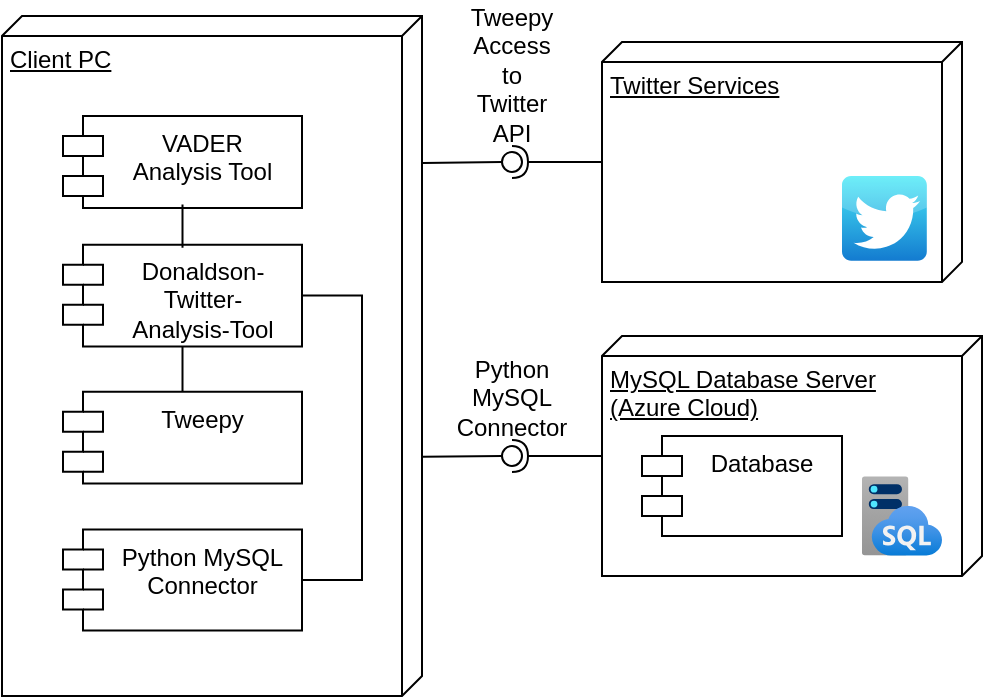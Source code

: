 <mxfile version="20.6.0" type="github" pages="2">
  <diagram id="WrF1fSrl6YOMWJNm9HCv" name="Page-1">
    <mxGraphModel dx="1422" dy="762" grid="1" gridSize="10" guides="1" tooltips="1" connect="1" arrows="1" fold="1" page="1" pageScale="1" pageWidth="850" pageHeight="3500" math="0" shadow="0">
      <root>
        <mxCell id="0" />
        <mxCell id="1" parent="0" />
        <mxCell id="w7m0Fat6c1bRsjCkgvyw-8" value="" style="rounded=0;orthogonalLoop=1;jettySize=auto;html=1;endArrow=none;endFill=0;sketch=0;sourcePerimeterSpacing=0;targetPerimeterSpacing=0;exitX=0.648;exitY=-0.001;exitDx=0;exitDy=0;exitPerimeter=0;" parent="1" source="w7m0Fat6c1bRsjCkgvyw-2" target="w7m0Fat6c1bRsjCkgvyw-10" edge="1">
          <mxGeometry relative="1" as="geometry">
            <mxPoint x="350" y="620" as="sourcePoint" />
          </mxGeometry>
        </mxCell>
        <mxCell id="w7m0Fat6c1bRsjCkgvyw-9" value="" style="rounded=0;orthogonalLoop=1;jettySize=auto;html=1;endArrow=halfCircle;endFill=0;entryX=0.5;entryY=0.5;endSize=6;strokeWidth=1;sketch=0;" parent="1" source="w7m0Fat6c1bRsjCkgvyw-1" target="w7m0Fat6c1bRsjCkgvyw-10" edge="1">
          <mxGeometry relative="1" as="geometry">
            <mxPoint x="140" y="250" as="sourcePoint" />
          </mxGeometry>
        </mxCell>
        <mxCell id="w7m0Fat6c1bRsjCkgvyw-10" value="Python MySQL Connector" style="ellipse;whiteSpace=wrap;html=1;align=center;aspect=fixed;resizable=0;points=[];outlineConnect=0;sketch=0;labelPosition=center;verticalLabelPosition=top;verticalAlign=bottom;" parent="1" vertex="1">
          <mxGeometry x="280" y="575" width="10" height="10" as="geometry" />
        </mxCell>
        <mxCell id="w7m0Fat6c1bRsjCkgvyw-12" value="" style="rounded=0;orthogonalLoop=1;jettySize=auto;html=1;endArrow=none;endFill=0;sketch=0;sourcePerimeterSpacing=0;targetPerimeterSpacing=0;exitX=0.216;exitY=-0.002;exitDx=0;exitDy=0;exitPerimeter=0;" parent="1" source="w7m0Fat6c1bRsjCkgvyw-2" target="w7m0Fat6c1bRsjCkgvyw-14" edge="1">
          <mxGeometry relative="1" as="geometry">
            <mxPoint x="380" y="490" as="sourcePoint" />
          </mxGeometry>
        </mxCell>
        <mxCell id="w7m0Fat6c1bRsjCkgvyw-13" value="" style="rounded=0;orthogonalLoop=1;jettySize=auto;html=1;endArrow=halfCircle;endFill=0;entryX=0.5;entryY=0.5;endSize=6;strokeWidth=1;sketch=0;" parent="1" source="w7m0Fat6c1bRsjCkgvyw-15" target="w7m0Fat6c1bRsjCkgvyw-14" edge="1">
          <mxGeometry relative="1" as="geometry">
            <mxPoint x="460" y="405" as="sourcePoint" />
          </mxGeometry>
        </mxCell>
        <mxCell id="w7m0Fat6c1bRsjCkgvyw-14" value="Tweepy Access to Twitter API" style="ellipse;whiteSpace=wrap;html=1;align=center;aspect=fixed;resizable=0;points=[];outlineConnect=0;sketch=0;labelPosition=center;verticalLabelPosition=top;verticalAlign=bottom;" parent="1" vertex="1">
          <mxGeometry x="280" y="427.98" width="10" height="10" as="geometry" />
        </mxCell>
        <mxCell id="w7m0Fat6c1bRsjCkgvyw-15" value="Twitter Services" style="verticalAlign=top;align=left;spacingTop=8;spacingLeft=2;spacingRight=12;shape=cube;size=10;direction=south;fontStyle=4;html=1;" parent="1" vertex="1">
          <mxGeometry x="330" y="372.98" width="180" height="120" as="geometry" />
        </mxCell>
        <mxCell id="w7m0Fat6c1bRsjCkgvyw-22" value="" style="group" parent="1" vertex="1" connectable="0">
          <mxGeometry x="330" y="520" width="190" height="120" as="geometry" />
        </mxCell>
        <mxCell id="w7m0Fat6c1bRsjCkgvyw-1" value="MySQL Database Server&lt;br&gt;(Azure Cloud)" style="verticalAlign=top;align=left;spacingTop=8;spacingLeft=2;spacingRight=12;shape=cube;size=10;direction=south;fontStyle=4;html=1;" parent="w7m0Fat6c1bRsjCkgvyw-22" vertex="1">
          <mxGeometry width="190" height="120" as="geometry" />
        </mxCell>
        <mxCell id="w7m0Fat6c1bRsjCkgvyw-21" value="Database" style="shape=module;align=left;spacingLeft=20;align=center;verticalAlign=top;" parent="w7m0Fat6c1bRsjCkgvyw-22" vertex="1">
          <mxGeometry x="20" y="50" width="100" height="50" as="geometry" />
        </mxCell>
        <mxCell id="w7m0Fat6c1bRsjCkgvyw-28" value="" style="aspect=fixed;html=1;points=[];align=center;image;fontSize=12;image=img/lib/azure2/databases/SQL_Managed_Instance.svg;fontFamily=Helvetica;fontColor=default;strokeColor=none;fillColor=#00BEF2;" parent="w7m0Fat6c1bRsjCkgvyw-22" vertex="1">
          <mxGeometry x="130" y="70" width="40" height="40" as="geometry" />
        </mxCell>
        <mxCell id="w7m0Fat6c1bRsjCkgvyw-2" value="Client PC" style="verticalAlign=top;align=left;spacingTop=8;spacingLeft=2;spacingRight=12;shape=cube;size=10;direction=south;fontStyle=4;html=1;" parent="1" vertex="1">
          <mxGeometry x="30" y="360" width="210" height="340" as="geometry" />
        </mxCell>
        <mxCell id="w7m0Fat6c1bRsjCkgvyw-26" style="edgeStyle=orthogonalEdgeStyle;rounded=0;orthogonalLoop=1;jettySize=auto;html=1;endArrow=none;endFill=0;" parent="1" source="w7m0Fat6c1bRsjCkgvyw-4" target="w7m0Fat6c1bRsjCkgvyw-23" edge="1">
          <mxGeometry relative="1" as="geometry">
            <Array as="points">
              <mxPoint x="210" y="499.804" />
              <mxPoint x="210" y="642.029" />
            </Array>
          </mxGeometry>
        </mxCell>
        <mxCell id="w7m0Fat6c1bRsjCkgvyw-4" value="Donaldson-&lt;br&gt;Twitter-&lt;br&gt;Analysis-Tool" style="shape=module;align=center;spacingLeft=20;align=center;verticalAlign=top;fontFamily=Helvetica;fontSize=12;fontColor=default;strokeColor=default;fillColor=default;html=1;" parent="1" vertex="1">
          <mxGeometry x="60.5" y="474.326" width="119.5" height="50.954" as="geometry" />
        </mxCell>
        <mxCell id="w7m0Fat6c1bRsjCkgvyw-16" value="VADER&#xa;Analysis Tool" style="shape=module;align=left;spacingLeft=20;align=center;verticalAlign=top;" parent="1" vertex="1">
          <mxGeometry x="60.5" y="410.002" width="119.5" height="45.946" as="geometry" />
        </mxCell>
        <mxCell id="w7m0Fat6c1bRsjCkgvyw-17" value="Tweepy" style="shape=module;align=left;spacingLeft=20;align=center;verticalAlign=top;" parent="1" vertex="1">
          <mxGeometry x="60.5" y="547.84" width="119.5" height="45.946" as="geometry" />
        </mxCell>
        <mxCell id="w7m0Fat6c1bRsjCkgvyw-23" value="Python MySQL&#xa;Connector" style="shape=module;align=left;spacingLeft=20;align=center;verticalAlign=top;" parent="1" vertex="1">
          <mxGeometry x="60.5" y="616.759" width="119.5" height="50.541" as="geometry" />
        </mxCell>
        <mxCell id="w7m0Fat6c1bRsjCkgvyw-19" style="edgeStyle=orthogonalEdgeStyle;rounded=0;orthogonalLoop=1;jettySize=auto;html=1;endArrow=none;endFill=0;" parent="1" source="w7m0Fat6c1bRsjCkgvyw-16" target="w7m0Fat6c1bRsjCkgvyw-4" edge="1">
          <mxGeometry relative="1" as="geometry" />
        </mxCell>
        <mxCell id="w7m0Fat6c1bRsjCkgvyw-20" style="edgeStyle=orthogonalEdgeStyle;rounded=0;orthogonalLoop=1;jettySize=auto;html=1;endArrow=none;endFill=0;" parent="1" source="w7m0Fat6c1bRsjCkgvyw-17" target="w7m0Fat6c1bRsjCkgvyw-4" edge="1">
          <mxGeometry relative="1" as="geometry" />
        </mxCell>
        <mxCell id="w7m0Fat6c1bRsjCkgvyw-27" value="" style="dashed=0;outlineConnect=0;html=1;align=center;labelPosition=center;verticalLabelPosition=bottom;verticalAlign=top;shape=mxgraph.webicons.twitter;fillColor=#49EAF7;gradientColor=#137BD0" parent="1" vertex="1">
          <mxGeometry x="450" y="440" width="42.4" height="42.4" as="geometry" />
        </mxCell>
      </root>
    </mxGraphModel>
  </diagram>
  <diagram name="Copy of Page-1" id="ikoAZFQh8QbpFYCpPn3p">
    <mxGraphModel dx="981" dy="532" grid="1" gridSize="10" guides="1" tooltips="1" connect="1" arrows="1" fold="1" page="1" pageScale="1" pageWidth="850" pageHeight="3500" math="0" shadow="0">
      <root>
        <mxCell id="MEUXl7gFoKS9KNzlOped-0" />
        <mxCell id="MEUXl7gFoKS9KNzlOped-1" parent="MEUXl7gFoKS9KNzlOped-0" />
        <mxCell id="MEUXl7gFoKS9KNzlOped-2" value="" style="rounded=0;orthogonalLoop=1;jettySize=auto;html=1;endArrow=none;endFill=0;sketch=0;sourcePerimeterSpacing=0;targetPerimeterSpacing=0;exitX=0.648;exitY=-0.001;exitDx=0;exitDy=0;exitPerimeter=0;" edge="1" parent="MEUXl7gFoKS9KNzlOped-1" source="MEUXl7gFoKS9KNzlOped-13" target="MEUXl7gFoKS9KNzlOped-4">
          <mxGeometry relative="1" as="geometry">
            <mxPoint x="350" y="620" as="sourcePoint" />
          </mxGeometry>
        </mxCell>
        <mxCell id="MEUXl7gFoKS9KNzlOped-3" value="" style="rounded=0;orthogonalLoop=1;jettySize=auto;html=1;endArrow=halfCircle;endFill=0;entryX=0.5;entryY=0.5;endSize=6;strokeWidth=1;sketch=0;" edge="1" parent="MEUXl7gFoKS9KNzlOped-1" source="MEUXl7gFoKS9KNzlOped-10" target="MEUXl7gFoKS9KNzlOped-4">
          <mxGeometry relative="1" as="geometry">
            <mxPoint x="140" y="250" as="sourcePoint" />
          </mxGeometry>
        </mxCell>
        <mxCell id="MEUXl7gFoKS9KNzlOped-4" value="Python MySQL Connector" style="ellipse;whiteSpace=wrap;html=1;align=center;aspect=fixed;resizable=0;points=[];outlineConnect=0;sketch=0;labelPosition=center;verticalLabelPosition=top;verticalAlign=bottom;" vertex="1" parent="MEUXl7gFoKS9KNzlOped-1">
          <mxGeometry x="280" y="575" width="10" height="10" as="geometry" />
        </mxCell>
        <mxCell id="MEUXl7gFoKS9KNzlOped-5" value="" style="rounded=0;orthogonalLoop=1;jettySize=auto;html=1;endArrow=none;endFill=0;sketch=0;sourcePerimeterSpacing=0;targetPerimeterSpacing=0;exitX=0.216;exitY=-0.002;exitDx=0;exitDy=0;exitPerimeter=0;" edge="1" parent="MEUXl7gFoKS9KNzlOped-1" source="MEUXl7gFoKS9KNzlOped-13" target="MEUXl7gFoKS9KNzlOped-7">
          <mxGeometry relative="1" as="geometry">
            <mxPoint x="380" y="490" as="sourcePoint" />
          </mxGeometry>
        </mxCell>
        <mxCell id="MEUXl7gFoKS9KNzlOped-6" value="" style="rounded=0;orthogonalLoop=1;jettySize=auto;html=1;endArrow=halfCircle;endFill=0;entryX=0.5;entryY=0.5;endSize=6;strokeWidth=1;sketch=0;" edge="1" parent="MEUXl7gFoKS9KNzlOped-1" source="MEUXl7gFoKS9KNzlOped-8" target="MEUXl7gFoKS9KNzlOped-7">
          <mxGeometry relative="1" as="geometry">
            <mxPoint x="460" y="405" as="sourcePoint" />
          </mxGeometry>
        </mxCell>
        <mxCell id="MEUXl7gFoKS9KNzlOped-7" value="Tweepy Access to Twitter API" style="ellipse;whiteSpace=wrap;html=1;align=center;aspect=fixed;resizable=0;points=[];outlineConnect=0;sketch=0;labelPosition=center;verticalLabelPosition=top;verticalAlign=bottom;" vertex="1" parent="MEUXl7gFoKS9KNzlOped-1">
          <mxGeometry x="280" y="427.98" width="10" height="10" as="geometry" />
        </mxCell>
        <mxCell id="MEUXl7gFoKS9KNzlOped-8" value="Twitter Services" style="verticalAlign=top;align=left;spacingTop=8;spacingLeft=2;spacingRight=12;shape=cube;size=10;direction=south;fontStyle=4;html=1;" vertex="1" parent="MEUXl7gFoKS9KNzlOped-1">
          <mxGeometry x="330" y="372.98" width="180" height="120" as="geometry" />
        </mxCell>
        <mxCell id="MEUXl7gFoKS9KNzlOped-9" value="" style="group" vertex="1" connectable="0" parent="MEUXl7gFoKS9KNzlOped-1">
          <mxGeometry x="330" y="520" width="190" height="120" as="geometry" />
        </mxCell>
        <mxCell id="MEUXl7gFoKS9KNzlOped-10" value="MySQL Database Server&lt;br&gt;(Azure Cloud)" style="verticalAlign=top;align=left;spacingTop=8;spacingLeft=2;spacingRight=12;shape=cube;size=10;direction=south;fontStyle=4;html=1;" vertex="1" parent="MEUXl7gFoKS9KNzlOped-9">
          <mxGeometry width="190" height="120" as="geometry" />
        </mxCell>
        <mxCell id="MEUXl7gFoKS9KNzlOped-11" value="Database" style="shape=module;align=left;spacingLeft=20;align=center;verticalAlign=top;" vertex="1" parent="MEUXl7gFoKS9KNzlOped-9">
          <mxGeometry x="20" y="50" width="100" height="50" as="geometry" />
        </mxCell>
        <mxCell id="MEUXl7gFoKS9KNzlOped-12" value="" style="aspect=fixed;html=1;points=[];align=center;image;fontSize=12;image=img/lib/azure2/databases/SQL_Managed_Instance.svg;fontFamily=Helvetica;fontColor=default;strokeColor=none;fillColor=#00BEF2;" vertex="1" parent="MEUXl7gFoKS9KNzlOped-9">
          <mxGeometry x="130" y="70" width="40" height="40" as="geometry" />
        </mxCell>
        <mxCell id="MEUXl7gFoKS9KNzlOped-13" value="Client PC" style="verticalAlign=top;align=left;spacingTop=8;spacingLeft=2;spacingRight=12;shape=cube;size=10;direction=south;fontStyle=4;html=1;" vertex="1" parent="MEUXl7gFoKS9KNzlOped-1">
          <mxGeometry x="30" y="360" width="210" height="340" as="geometry" />
        </mxCell>
        <mxCell id="MEUXl7gFoKS9KNzlOped-14" style="edgeStyle=orthogonalEdgeStyle;rounded=0;orthogonalLoop=1;jettySize=auto;html=1;endArrow=none;endFill=0;" edge="1" parent="MEUXl7gFoKS9KNzlOped-1" source="MEUXl7gFoKS9KNzlOped-15" target="MEUXl7gFoKS9KNzlOped-18">
          <mxGeometry relative="1" as="geometry">
            <Array as="points">
              <mxPoint x="210" y="499.804" />
              <mxPoint x="210" y="642.029" />
            </Array>
          </mxGeometry>
        </mxCell>
        <mxCell id="MEUXl7gFoKS9KNzlOped-15" value="Our Code" style="shape=module;align=center;spacingLeft=20;align=center;verticalAlign=top;fontFamily=Helvetica;fontSize=12;fontColor=default;strokeColor=default;fillColor=default;html=1;" vertex="1" parent="MEUXl7gFoKS9KNzlOped-1">
          <mxGeometry x="60.5" y="474.326" width="119.5" height="50.954" as="geometry" />
        </mxCell>
        <mxCell id="MEUXl7gFoKS9KNzlOped-16" value="VADER&#xa;Analysis Tool" style="shape=module;align=left;spacingLeft=20;align=center;verticalAlign=top;" vertex="1" parent="MEUXl7gFoKS9KNzlOped-1">
          <mxGeometry x="60.5" y="410.002" width="119.5" height="45.946" as="geometry" />
        </mxCell>
        <mxCell id="MEUXl7gFoKS9KNzlOped-17" value="Tweepy" style="shape=module;align=left;spacingLeft=20;align=center;verticalAlign=top;" vertex="1" parent="MEUXl7gFoKS9KNzlOped-1">
          <mxGeometry x="60.5" y="547.84" width="119.5" height="45.946" as="geometry" />
        </mxCell>
        <mxCell id="MEUXl7gFoKS9KNzlOped-18" value="Python MySQL&#xa;Connector" style="shape=module;align=left;spacingLeft=20;align=center;verticalAlign=top;" vertex="1" parent="MEUXl7gFoKS9KNzlOped-1">
          <mxGeometry x="60.5" y="616.759" width="119.5" height="50.541" as="geometry" />
        </mxCell>
        <mxCell id="MEUXl7gFoKS9KNzlOped-19" style="edgeStyle=orthogonalEdgeStyle;rounded=0;orthogonalLoop=1;jettySize=auto;html=1;endArrow=none;endFill=0;" edge="1" parent="MEUXl7gFoKS9KNzlOped-1" source="MEUXl7gFoKS9KNzlOped-16" target="MEUXl7gFoKS9KNzlOped-15">
          <mxGeometry relative="1" as="geometry" />
        </mxCell>
        <mxCell id="MEUXl7gFoKS9KNzlOped-20" style="edgeStyle=orthogonalEdgeStyle;rounded=0;orthogonalLoop=1;jettySize=auto;html=1;endArrow=none;endFill=0;" edge="1" parent="MEUXl7gFoKS9KNzlOped-1" source="MEUXl7gFoKS9KNzlOped-17" target="MEUXl7gFoKS9KNzlOped-15">
          <mxGeometry relative="1" as="geometry" />
        </mxCell>
        <mxCell id="MEUXl7gFoKS9KNzlOped-21" value="" style="dashed=0;outlineConnect=0;html=1;align=center;labelPosition=center;verticalLabelPosition=bottom;verticalAlign=top;shape=mxgraph.webicons.twitter;fillColor=#49EAF7;gradientColor=#137BD0" vertex="1" parent="MEUXl7gFoKS9KNzlOped-1">
          <mxGeometry x="450" y="440" width="42.4" height="42.4" as="geometry" />
        </mxCell>
        <mxCell id="MEUXl7gFoKS9KNzlOped-22" value="" style="shape=umlDestroy;whiteSpace=wrap;html=1;strokeWidth=1;labelBackgroundColor=#007FFF;fontColor=#007FFF;strokeColor=#007FFF;rotation=0;" vertex="1" parent="MEUXl7gFoKS9KNzlOped-1">
          <mxGeometry x="480" y="453.95" width="2" height="2" as="geometry" />
        </mxCell>
      </root>
    </mxGraphModel>
  </diagram>
</mxfile>
